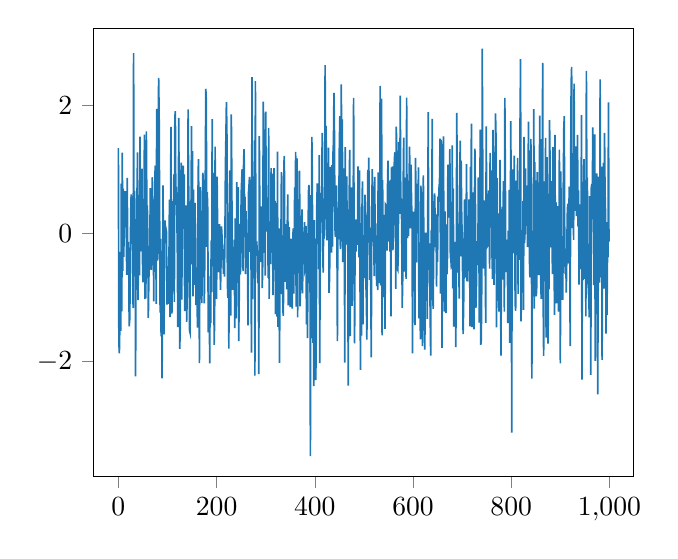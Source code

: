 % This file was created by matplotlib2tikz v0.6.17.
\begin{tikzpicture}

\definecolor{color0}{rgb}{0.122,0.467,0.706}

\begin{axis}[
xmin=-49.95, xmax=1048.95,
ymin=-3.801, ymax=3.202,
tick align=outside,
tick pos=left,
x grid style={white!69.02!black},
y grid style={white!69.02!black}
]
\addplot [semithick, color0, forget plot]
table {%
0 1.33
1 -1.71
2 -1.876
3 -1.426
4 -0.291
5 -1.526
6 0.776
7 -1.222
8 1.258
9 -0.589
10 0.695
11 -0.371
12 0.207
13 0.293
14 0.657
15 0.345
16 0.065
17 -0.649
18 0.864
19 -0.258
20 -0.135
21 -0.336
22 -1.456
23 -1.355
24 -0.859
25 0.266
26 0.606
27 0.154
28 0.476
29 -0.218
30 -1.169
31 2.814
32 -0.624
33 0.66
34 0.02
35 -2.237
36 -0.367
37 -0.644
38 0.655
39 1.264
40 -1.046
41 -0.305
42 0.424
43 -0.657
44 1.509
45 0.098
46 0.149
47 -0.282
48 1.009
49 -0.373
50 -0.766
51 0.537
52 -0.085
53 1.539
54 -1.028
55 -0.554
56 -1.016
57 1.592
58 0.364
59 0.434
60 -0.114
61 -1.322
62 -0.719
63 -0.502
64 -0.246
65 0.704
66 0.459
67 -0.574
68 -0.322
69 0.874
70 -0.198
71 0.227
72 -1.066
73 0.16
74 0.735
75 1.057
76 0.6
77 -1.102
78 1.944
79 -0.153
80 -0.428
81 1.425
82 2.427
83 1.883
84 0.326
85 -1.24
86 -0.09
87 -1.613
88 -0.57
89 -2.268
90 -0.798
91 0.749
92 -1.028
93 -1.58
94 -0.222
95 0.199
96 -0.046
97 0.063
98 0.021
99 -1.115
100 -0.516
101 -0.782
102 -1.105
103 -0.458
104 0.524
105 -1.31
106 -0.584
107 1.662
108 -1.087
109 -1.255
110 -0.613
111 0.502
112 0.264
113 0.918
114 -1.071
115 1.815
116 1.905
117 0.444
118 0.723
119 0.295
120 -0.243
121 -1.467
122 0.321
123 1.8
124 -0.037
125 -1.806
126 -1.458
127 0.734
128 1.104
129 -1.037
130 -0.159
131 0.391
132 1.056
133 0.392
134 0.917
135 -1.217
136 -0.66
137 -1.012
138 0.435
139 -1.384
140 -1.046
141 -0.58
142 1.936
143 0.799
144 0.336
145 -1.524
146 -1.556
147 0.46
148 0.464
149 1.674
150 -0.488
151 1.283
152 -0.986
153 0.681
154 -0.806
155 0.157
156 0.472
157 -0.148
158 -1.124
159 -0.795
160 -0.722
161 -1.476
162 0.571
163 1.156
164 0.46
165 -2.028
166 -0.342
167 0.719
168 -0.144
169 -0.126
170 -1.091
171 -0.167
172 0.944
173 0.782
174 -0.251
175 -1.095
176 -0.389
177 0.889
178 2.256
179 2.087
180 -0.214
181 0.64
182 0.364
183 -1.549
184 -1.325
185 -0.966
186 -2.033
187 -0.668
188 -1.404
189 -0.116
190 -0.921
191 1.782
192 -0.518
193 0.561
194 0.941
195 -1.744
196 -1.372
197 1.354
198 -0.457
199 -0.732
200 -1.026
201 0.884
202 0.156
203 -0.058
204 -0.596
205 -0.598
206 0.142
207 -0.46
208 -0.886
209 -0.455
210 0.105
211 -0.04
212 -0.177
213 -0.365
214 -0.634
215 -0.416
216 -0.677
217 -0.045
218 1.043
219 1.536
220 2.048
221 1.622
222 -0.783
223 -1.008
224 -0.451
225 -1.803
226 0.616
227 0.981
228 0.304
229 -1.286
230 1.855
231 0.881
232 -0.885
233 -0.797
234 -0.215
235 -0.885
236 -0.102
237 -1.482
238 0.231
239 -1.165
240 -1.331
241 0.798
242 -0.774
243 -0.296
244 0.718
245 -1.685
246 -1.046
247 0.146
248 -0.644
249 -0.567
250 0.601
251 0.806
252 1.0
253 -0.095
254 -0.594
255 1.138
256 1.314
257 0.256
258 0.569
259 -0.641
260 0.349
261 -0.247
262 0.004
263 -0.438
264 -1.438
265 0.635
266 0.741
267 0.881
268 -0.293
269 0.835
270 -0.188
271 -1.865
272 2.439
273 -1.03
274 -0.058
275 0.48
276 -0.705
277 1.45
278 -2.223
279 2.374
280 -0.133
281 -0.34
282 -0.129
283 -0.632
284 -0.781
285 -0.555
286 -2.2
287 1.515
288 0.444
289 0.036
290 -0.452
291 0.417
292 0.37
293 -0.858
294 -0.465
295 2.056
296 1.553
297 -0.307
298 1.154
299 -0.661
300 1.898
301 0.698
302 0.025
303 0.073
304 0.558
305 -0.696
306 1.646
307 -1.025
308 0.095
309 -0.349
310 -0.482
311 1.015
312 -0.264
313 0.93
314 -0.16
315 -0.967
316 0.064
317 1.017
318 0.225
319 0.505
320 -1.262
321 -0.246
322 0.474
323 -1.302
324 1.273
325 -1.465
326 -0.878
327 0.075
328 -2.027
329 -0.896
330 -0.534
331 -0.127
332 0.956
333 -0.95
334 -0.184
335 -1.212
336 -1.291
337 1.087
338 1.207
339 -0.759
340 -0.322
341 0.14
342 0.049
343 -0.879
344 0.185
345 0.607
346 -1.129
347 -0.654
348 0.094
349 -0.751
350 -1.154
351 -0.085
352 -0.507
353 -0.93
354 -1.178
355 -0.141
356 0.075
357 -0.945
358 -0.296
359 0.715
360 0.379
361 1.271
362 -1.148
363 -0.022
364 1.17
365 -1.315
366 -0.184
367 0.451
368 0.115
369 0.978
370 -1.144
371 -0.779
372 -0.072
373 0.145
374 0.372
375 -0.941
376 -0.264
377 -0.485
378 -0.063
379 0.172
380 -0.563
381 -0.527
382 0.114
383 -1.426
384 0.003
385 -1.64
386 -0.756
387 0.626
388 0.756
389 -0.745
390 0.594
391 -3.482
392 0.418
393 -1.64
394 1.505
395 0.789
396 -1.712
397 -0.288
398 -2.389
399 0.205
400 -1.683
401 -0.086
402 -2.296
403 -1.576
404 0.403
405 0.779
406 0.36
407 0.665
408 -0.56
409 1.219
410 -2.03
411 -0.376
412 0.504
413 0.631
414 0.38
415 1.567
416 -0.124
417 -0.615
418 0.152
419 -0.085
420 0.61
421 2.624
422 0.216
423 1.676
424 0.009
425 -0.113
426 0.442
427 0.825
428 1.337
429 -0.931
430 -0.712
431 -0.097
432 1.036
433 0.888
434 -0.302
435 1.065
436 -0.21
437 1.235
438 1.425
439 2.193
440 1.566
441 0.074
442 -0.061
443 0.597
444 0.746
445 0.08
446 -1.687
447 0.31
448 -0.096
449 0.543
450 1.382
451 1.828
452 -0.249
453 -0.063
454 2.326
455 0.653
456 1.777
457 -0.452
458 -0.12
459 1.012
460 0.385
461 -2.023
462 1.344
463 -0.179
464 0.334
465 0.888
466 -0.086
467 0.374
468 -2.381
469 -0.743
470 0.518
471 1.302
472 -1.608
473 -0.518
474 -0.186
475 0.714
476 -1.134
477 -0.14
478 -0.071
479 2.115
480 0.06
481 -1.719
482 -0.163
483 0.216
484 -0.287
485 0.046
486 -0.182
487 0.123
488 1.042
489 0.424
490 -0.379
491 0.981
492 -0.636
493 -2.134
494 0.158
495 -1.598
496 0.336
497 0.809
498 -1.424
499 -0.029
500 -0.623
501 -0.7
502 0.604
503 0.398
504 -0.785
505 -1.023
506 -1.664
507 -0.325
508 0.989
509 0.737
510 1.179
511 0.095
512 -0.727
513 0.089
514 -0.879
515 -1.938
516 0.347
517 1.0
518 0.372
519 0.733
520 -0.092
521 -0.669
522 0.88
523 -0.169
524 -0.036
525 -0.332
526 -0.828
527 0.154
528 -0.89
529 0.949
530 0.349
531 0.273
532 -0.781
533 2.302
534 -0.794
535 -0.786
536 2.102
537 -1.596
538 0.83
539 0.048
540 0.286
541 -0.995
542 -0.338
543 -1.494
544 0.448
545 0.434
546 -0.097
547 -0.271
548 0.689
549 1.135
550 -0.13
551 0.797
552 0.804
553 -0.289
554 0.643
555 -1.298
556 1.029
557 0.043
558 1.044
559 -0.268
560 0.082
561 0.613
562 1.145
563 1.264
564 0.551
565 -0.868
566 1.666
567 1.128
568 -0.559
569 -0.577
570 -0.307
571 1.426
572 0.882
573 0.303
574 2.149
575 0.556
576 0.528
577 0.094
578 -1.165
579 -0.71
580 0.777
581 1.494
582 -0.6
583 -0.235
584 0.867
585 -0.472
586 -0.715
587 2.118
588 0.023
589 -0.076
590 0.443
591 -0.04
592 0.848
593 1.354
594 0.543
595 0.074
596 1.071
597 0.468
598 0.277
599 -1.877
600 -0.154
601 0.336
602 -0.156
603 0.207
604 -1.436
605 1.175
606 0.648
607 -0.454
608 0.608
609 0.772
610 0.048
611 1.029
612 -1.33
613 -0.961
614 -0.564
615 -1.657
616 0.745
617 0.316
618 0.644
619 -1.765
620 -1.385
621 0.902
622 -0.062
623 -0.331
624 -1.819
625 -0.782
626 0.01
627 -0.361
628 -0.326
629 -1.34
630 0.281
631 1.891
632 -0.573
633 -0.16
634 -0.613
635 -1.337
636 -1.911
637 0.043
638 -0.647
639 1.787
640 -0.847
641 -1.183
642 -0.303
643 0.426
644 0.62
645 0.237
646 -0.219
647 0.144
648 -0.833
649 0.301
650 -0.448
651 0.57
652 0.491
653 0.711
654 0.805
655 1.476
656 -0.944
657 1.459
658 1.374
659 -1.793
660 -0.151
661 0.75
662 1.513
663 -0.595
664 -1.225
665 0.339
666 -0.12
667 -1.248
668 0.139
669 -0.644
670 -0.459
671 1.071
672 0.595
673 0.245
674 0.717
675 1.312
676 -0.357
677 -0.402
678 -0.529
679 -0.516
680 1.373
681 -0.861
682 0.696
683 -1.461
684 -0.395
685 -0.136
686 -0.856
687 -1.778
688 -0.93
689 1.88
690 0.98
691 -0.614
692 0.015
693 -0.184
694 -1.023
695 0.435
696 1.446
697 -0.363
698 1.135
699 0.354
700 -0.032
701 -0.646
702 -1.577
703 -1.167
704 -0.451
705 0.527
706 -0.693
707 0.065
708 0.057
709 1.079
710 -0.739
711 -0.741
712 -0.21
713 -0.176
714 0.527
715 0.389
716 -1.456
717 1.035
718 0.83
719 1.711
720 -1.466
721 -0.08
722 -0.166
723 0.639
724 -1.502
725 0.398
726 1.323
727 0.555
728 -1.166
729 -0.905
730 -0.125
731 -0.333
732 -0.5
733 0.872
734 0.186
735 -1.396
736 0.647
737 1.617
738 -1.743
739 -1.663
740 -0.769
741 2.883
742 0.976
743 -0.55
744 -0.509
745 -0.399
746 0.513
747 -0.432
748 -1.4
749 1.669
750 0.451
751 -0.209
752 -0.194
753 0.334
754 0.667
755 0.179
756 -0.553
757 1.256
758 0.086
759 0.461
760 0.98
761 -0.404
762 -0.715
763 1.613
764 -0.065
765 -0.806
766 -0.081
767 0.587
768 1.871
769 1.491
770 -1.47
771 0.863
772 -0.845
773 0.31
774 -1.011
775 -1.225
776 -0.356
777 1.147
778 0.115
779 -1.912
780 -0.587
781 0.155
782 0.412
783 -0.726
784 0.815
785 -0.18
786 -1.226
787 2.113
788 0.878
789 -0.608
790 -0.328
791 -0.372
792 -0.099
793 -1.404
794 0.039
795 -1.318
796 0.677
797 -1.714
798 -0.513
799 1.749
800 0.464
801 -3.114
802 0.997
803 0.627
804 0.267
805 -0.315
806 1.21
807 0.069
808 -1.106
809 -1.211
810 0.822
811 -0.341
812 0.012
813 1.176
814 -0.949
815 0.086
816 0.379
817 -0.417
818 1.796
819 2.72
820 -1.377
821 -0.763
822 -0.487
823 -0.623
824 0.5
825 -1.199
826 1.506
827 -0.154
828 -0.001
829 1.013
830 0.113
831 0.744
832 0.667
833 -0.217
834 -0.001
835 1.743
836 0.84
837 -0.371
838 -0.691
839 -0.213
840 1.472
841 0.278
842 -2.273
843 -0.204
844 -0.398
845 -0.16
846 1.937
847 -1.179
848 1.114
849 -0.255
850 0.824
851 -0.985
852 -0.826
853 0.953
854 0.136
855 0.792
856 -0.656
857 0.271
858 1.836
859 0.154
860 -0.71
861 -1.026
862 1.469
863 0.426
864 2.661
865 -0.995
866 -1.915
867 0.452
868 0.81
869 -0.754
870 1.491
871 -1.631
872 0.662
873 1.187
874 -0.386
875 -1.724
876 -0.358
877 -0.874
878 1.765
879 1.152
880 -0.068
881 -0.221
882 0.817
883 -0.122
884 -0.639
885 1.343
886 0.524
887 0.204
888 -1.277
889 1.536
890 -0.523
891 0.483
892 -1.096
893 0.036
894 0.423
895 0.176
896 -1.224
897 -1.042
898 1.304
899 -0.408
900 -2.034
901 0.964
902 -0.595
903 -1.042
904 -0.394
905 -1.042
906 0.724
907 1.626
908 1.827
909 -0.323
910 -0.639
911 -0.242
912 -0.927
913 -0.446
914 0.271
915 0.46
916 -0.473
917 -0.116
918 0.726
919 0.269
920 -1.764
921 0.978
922 2.336
923 2.597
924 0.08
925 0.708
926 1.25
927 -0.103
928 2.336
929 0.494
930 0.348
931 0.856
932 1.357
933 0.268
934 0.352
935 1.536
936 0.107
937 0.67
938 -0.805
939 0.452
940 -0.382
941 -0.366
942 -0.56
943 1.844
944 -2.288
945 -0.24
946 -0.733
947 0.644
948 1.158
949 -0.712
950 -0.049
951 0.83
952 -1.301
953 2.534
954 0.763
955 0.868
956 -0.749
957 -0.855
958 -1.059
959 -1.313
960 0.579
961 0.526
962 -2.211
963 0.704
964 0.768
965 0.218
966 1.653
967 0.679
968 -0.812
969 0.761
970 1.545
971 -1.995
972 -0.252
973 -0.814
974 0.935
975 0.655
976 -2.516
977 -0.94
978 0.882
979 -0.389
980 -0.77
981 2.401
982 -0.152
983 -0.689
984 1.039
985 -1.978
986 -0.246
987 0.154
988 1.097
989 -0.865
990 1.566
991 0.668
992 0.306
993 -1.567
994 0.172
995 -1.279
996 -0.321
997 -0.372
998 2.042
999 -0.133
};
\end{axis}

\end{tikzpicture}